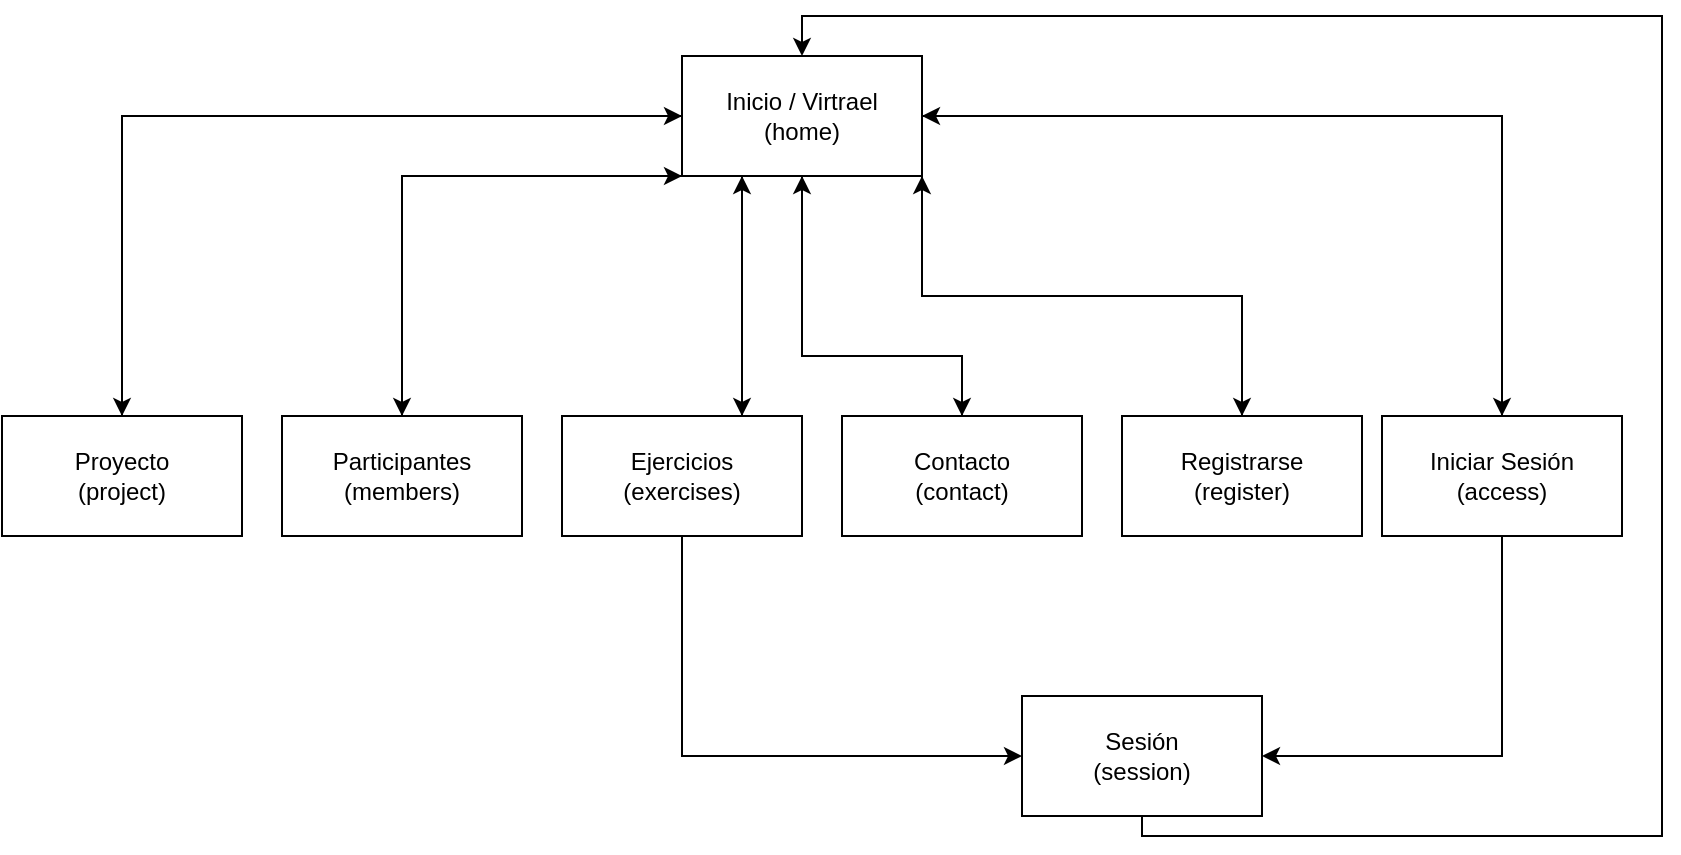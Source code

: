 <mxfile version="13.1.14" type="device"><diagram id="JFTNu_onFqVl_y1MSPbw" name="Page-1"><mxGraphModel dx="1422" dy="763" grid="1" gridSize="10" guides="1" tooltips="1" connect="1" arrows="1" fold="1" page="1" pageScale="1" pageWidth="827" pageHeight="1169" math="0" shadow="0"><root><mxCell id="0"/><mxCell id="1" parent="0"/><mxCell id="Ren9MvjlKGq97Lr6RKo5-10" style="edgeStyle=orthogonalEdgeStyle;rounded=0;orthogonalLoop=1;jettySize=auto;html=1;entryX=0.5;entryY=0;entryDx=0;entryDy=0;" edge="1" parent="1" source="Ren9MvjlKGq97Lr6RKo5-1" target="Ren9MvjlKGq97Lr6RKo5-3"><mxGeometry relative="1" as="geometry"/></mxCell><mxCell id="Ren9MvjlKGq97Lr6RKo5-13" style="edgeStyle=orthogonalEdgeStyle;rounded=0;orthogonalLoop=1;jettySize=auto;html=1;" edge="1" parent="1" source="Ren9MvjlKGq97Lr6RKo5-1" target="Ren9MvjlKGq97Lr6RKo5-6"><mxGeometry relative="1" as="geometry"><Array as="points"><mxPoint x="420" y="200"/><mxPoint x="500" y="200"/></Array></mxGeometry></mxCell><mxCell id="Ren9MvjlKGq97Lr6RKo5-14" style="edgeStyle=orthogonalEdgeStyle;rounded=0;orthogonalLoop=1;jettySize=auto;html=1;entryX=0.5;entryY=0;entryDx=0;entryDy=0;exitX=1;exitY=1;exitDx=0;exitDy=0;" edge="1" parent="1" source="Ren9MvjlKGq97Lr6RKo5-1" target="Ren9MvjlKGq97Lr6RKo5-7"><mxGeometry relative="1" as="geometry"/></mxCell><mxCell id="Ren9MvjlKGq97Lr6RKo5-15" style="edgeStyle=orthogonalEdgeStyle;rounded=0;orthogonalLoop=1;jettySize=auto;html=1;" edge="1" parent="1" source="Ren9MvjlKGq97Lr6RKo5-1" target="Ren9MvjlKGq97Lr6RKo5-8"><mxGeometry relative="1" as="geometry"/></mxCell><mxCell id="Ren9MvjlKGq97Lr6RKo5-19" style="edgeStyle=orthogonalEdgeStyle;rounded=0;orthogonalLoop=1;jettySize=auto;html=1;" edge="1" parent="1" source="Ren9MvjlKGq97Lr6RKo5-1" target="Ren9MvjlKGq97Lr6RKo5-4"><mxGeometry relative="1" as="geometry"><Array as="points"><mxPoint x="220" y="110"/></Array></mxGeometry></mxCell><mxCell id="Ren9MvjlKGq97Lr6RKo5-26" style="edgeStyle=orthogonalEdgeStyle;rounded=0;orthogonalLoop=1;jettySize=auto;html=1;entryX=0.75;entryY=0;entryDx=0;entryDy=0;" edge="1" parent="1" source="Ren9MvjlKGq97Lr6RKo5-1" target="Ren9MvjlKGq97Lr6RKo5-5"><mxGeometry relative="1" as="geometry"><Array as="points"><mxPoint x="390" y="140"/><mxPoint x="390" y="140"/></Array></mxGeometry></mxCell><mxCell id="Ren9MvjlKGq97Lr6RKo5-1" value="&lt;div&gt;Inicio / Virtrael&lt;/div&gt;&lt;div&gt;(home)&lt;/div&gt;" style="rounded=0;whiteSpace=wrap;html=1;" vertex="1" parent="1"><mxGeometry x="360" y="50" width="120" height="60" as="geometry"/></mxCell><mxCell id="Ren9MvjlKGq97Lr6RKo5-17" style="edgeStyle=orthogonalEdgeStyle;rounded=0;orthogonalLoop=1;jettySize=auto;html=1;entryX=0;entryY=0.5;entryDx=0;entryDy=0;" edge="1" parent="1" source="Ren9MvjlKGq97Lr6RKo5-3" target="Ren9MvjlKGq97Lr6RKo5-1"><mxGeometry relative="1" as="geometry"><Array as="points"><mxPoint x="80" y="80"/></Array></mxGeometry></mxCell><mxCell id="Ren9MvjlKGq97Lr6RKo5-3" value="&lt;div&gt;Proyecto&lt;/div&gt;(project)" style="rounded=0;whiteSpace=wrap;html=1;" vertex="1" parent="1"><mxGeometry x="20" y="230" width="120" height="60" as="geometry"/></mxCell><mxCell id="Ren9MvjlKGq97Lr6RKo5-18" style="edgeStyle=orthogonalEdgeStyle;rounded=0;orthogonalLoop=1;jettySize=auto;html=1;entryX=0;entryY=1;entryDx=0;entryDy=0;" edge="1" parent="1" source="Ren9MvjlKGq97Lr6RKo5-4" target="Ren9MvjlKGq97Lr6RKo5-1"><mxGeometry relative="1" as="geometry"><Array as="points"><mxPoint x="220" y="110"/></Array></mxGeometry></mxCell><mxCell id="Ren9MvjlKGq97Lr6RKo5-4" value="&lt;div&gt;Participantes&lt;/div&gt;(members)" style="rounded=0;whiteSpace=wrap;html=1;" vertex="1" parent="1"><mxGeometry x="160" y="230" width="120" height="60" as="geometry"/></mxCell><mxCell id="Ren9MvjlKGq97Lr6RKo5-22" style="edgeStyle=orthogonalEdgeStyle;rounded=0;orthogonalLoop=1;jettySize=auto;html=1;entryX=0.25;entryY=1;entryDx=0;entryDy=0;" edge="1" parent="1" source="Ren9MvjlKGq97Lr6RKo5-5" target="Ren9MvjlKGq97Lr6RKo5-1"><mxGeometry relative="1" as="geometry"><mxPoint x="360" y="110" as="targetPoint"/><Array as="points"><mxPoint x="390" y="170"/><mxPoint x="390" y="170"/></Array></mxGeometry></mxCell><mxCell id="Ren9MvjlKGq97Lr6RKo5-29" style="edgeStyle=orthogonalEdgeStyle;rounded=0;orthogonalLoop=1;jettySize=auto;html=1;entryX=0;entryY=0.5;entryDx=0;entryDy=0;" edge="1" parent="1" source="Ren9MvjlKGq97Lr6RKo5-5" target="Ren9MvjlKGq97Lr6RKo5-9"><mxGeometry relative="1" as="geometry"><Array as="points"><mxPoint x="360" y="400"/></Array></mxGeometry></mxCell><mxCell id="Ren9MvjlKGq97Lr6RKo5-5" value="&lt;div&gt;Ejercicios&lt;/div&gt;&lt;div&gt;(exercises)&lt;/div&gt;" style="rounded=0;whiteSpace=wrap;html=1;" vertex="1" parent="1"><mxGeometry x="300" y="230" width="120" height="60" as="geometry"/></mxCell><mxCell id="Ren9MvjlKGq97Lr6RKo5-23" style="edgeStyle=orthogonalEdgeStyle;rounded=0;orthogonalLoop=1;jettySize=auto;html=1;entryX=0.5;entryY=1;entryDx=0;entryDy=0;" edge="1" parent="1" source="Ren9MvjlKGq97Lr6RKo5-6" target="Ren9MvjlKGq97Lr6RKo5-1"><mxGeometry relative="1" as="geometry"><mxPoint x="400" y="110" as="targetPoint"/><Array as="points"><mxPoint x="500" y="200"/><mxPoint x="420" y="200"/></Array></mxGeometry></mxCell><mxCell id="Ren9MvjlKGq97Lr6RKo5-6" value="&lt;div&gt;Contacto&lt;/div&gt;(contact)" style="rounded=0;whiteSpace=wrap;html=1;" vertex="1" parent="1"><mxGeometry x="440" y="230" width="120" height="60" as="geometry"/></mxCell><mxCell id="Ren9MvjlKGq97Lr6RKo5-24" style="edgeStyle=orthogonalEdgeStyle;rounded=0;orthogonalLoop=1;jettySize=auto;html=1;entryX=1;entryY=1;entryDx=0;entryDy=0;" edge="1" parent="1" source="Ren9MvjlKGq97Lr6RKo5-7" target="Ren9MvjlKGq97Lr6RKo5-1"><mxGeometry relative="1" as="geometry"><Array as="points"><mxPoint x="640" y="170"/><mxPoint x="480" y="170"/></Array></mxGeometry></mxCell><mxCell id="Ren9MvjlKGq97Lr6RKo5-7" value="&lt;div&gt;Registrarse&lt;/div&gt;(register)" style="rounded=0;whiteSpace=wrap;html=1;" vertex="1" parent="1"><mxGeometry x="580" y="230" width="120" height="60" as="geometry"/></mxCell><mxCell id="Ren9MvjlKGq97Lr6RKo5-25" style="edgeStyle=orthogonalEdgeStyle;rounded=0;orthogonalLoop=1;jettySize=auto;html=1;entryX=1;entryY=0.5;entryDx=0;entryDy=0;" edge="1" parent="1" source="Ren9MvjlKGq97Lr6RKo5-8" target="Ren9MvjlKGq97Lr6RKo5-1"><mxGeometry relative="1" as="geometry"><Array as="points"><mxPoint x="770" y="80"/></Array></mxGeometry></mxCell><mxCell id="Ren9MvjlKGq97Lr6RKo5-30" style="edgeStyle=orthogonalEdgeStyle;rounded=0;orthogonalLoop=1;jettySize=auto;html=1;entryX=1;entryY=0.5;entryDx=0;entryDy=0;" edge="1" parent="1" source="Ren9MvjlKGq97Lr6RKo5-8" target="Ren9MvjlKGq97Lr6RKo5-9"><mxGeometry relative="1" as="geometry"><Array as="points"><mxPoint x="770" y="400"/></Array></mxGeometry></mxCell><mxCell id="Ren9MvjlKGq97Lr6RKo5-8" value="&lt;div&gt;Iniciar Sesión&lt;/div&gt;&lt;div&gt;(access)&lt;/div&gt;" style="rounded=0;whiteSpace=wrap;html=1;" vertex="1" parent="1"><mxGeometry x="710" y="230" width="120" height="60" as="geometry"/></mxCell><mxCell id="Ren9MvjlKGq97Lr6RKo5-31" style="edgeStyle=orthogonalEdgeStyle;rounded=0;orthogonalLoop=1;jettySize=auto;html=1;entryX=0.5;entryY=0;entryDx=0;entryDy=0;" edge="1" parent="1" source="Ren9MvjlKGq97Lr6RKo5-9" target="Ren9MvjlKGq97Lr6RKo5-1"><mxGeometry relative="1" as="geometry"><Array as="points"><mxPoint x="590" y="440"/><mxPoint x="850" y="440"/><mxPoint x="850" y="30"/><mxPoint x="420" y="30"/></Array></mxGeometry></mxCell><mxCell id="Ren9MvjlKGq97Lr6RKo5-9" value="&lt;div&gt;Sesión&lt;/div&gt;(session)" style="rounded=0;whiteSpace=wrap;html=1;" vertex="1" parent="1"><mxGeometry x="530" y="370" width="120" height="60" as="geometry"/></mxCell></root></mxGraphModel></diagram></mxfile>